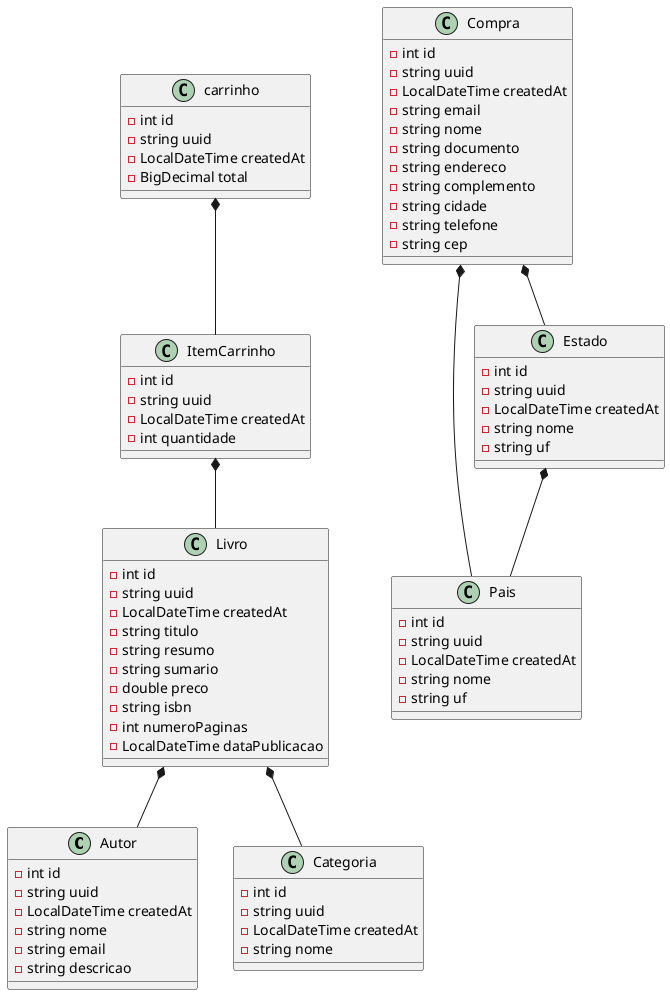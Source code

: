 @startuml

class Autor {
	-int id
	-string uuid
	-LocalDateTime createdAt
	-string nome
	-string email
	-string descricao
}

class Categoria {
	-int id
	-string uuid
	-LocalDateTime createdAt
	-string nome
}

class Livro {
	-int id
	-string uuid
	-LocalDateTime createdAt
	-string titulo
	-string resumo
	-string sumario
	-double preco
	-string isbn
	-int numeroPaginas
	-LocalDateTime dataPublicacao
}

Livro *-- Categoria
Livro *-- Autor

class Pais {
	-int id
	-string uuid
	-LocalDateTime createdAt
	-string nome
	-string uf
}

class Estado {
	-int id
	-string uuid
	-LocalDateTime createdAt
	-string nome
	-string uf
}

Estado *-- Pais

class Compra {
	-int id
	-string uuid
	-LocalDateTime createdAt
	-string email
	-string nome
	-string documento
	-string endereco
	-string complemento
	-string cidade
	-string telefone
	-string cep
}

Compra *-- Pais
Compra *-- Estado

class carrinho {
	-int id
	-string uuid
	-LocalDateTime createdAt
	-BigDecimal total
}

class ItemCarrinho {
	-int id
	-string uuid
	-LocalDateTime createdAt
	-int quantidade
}

carrinho *-- ItemCarrinho

ItemCarrinho *-- Livro




@enduml
